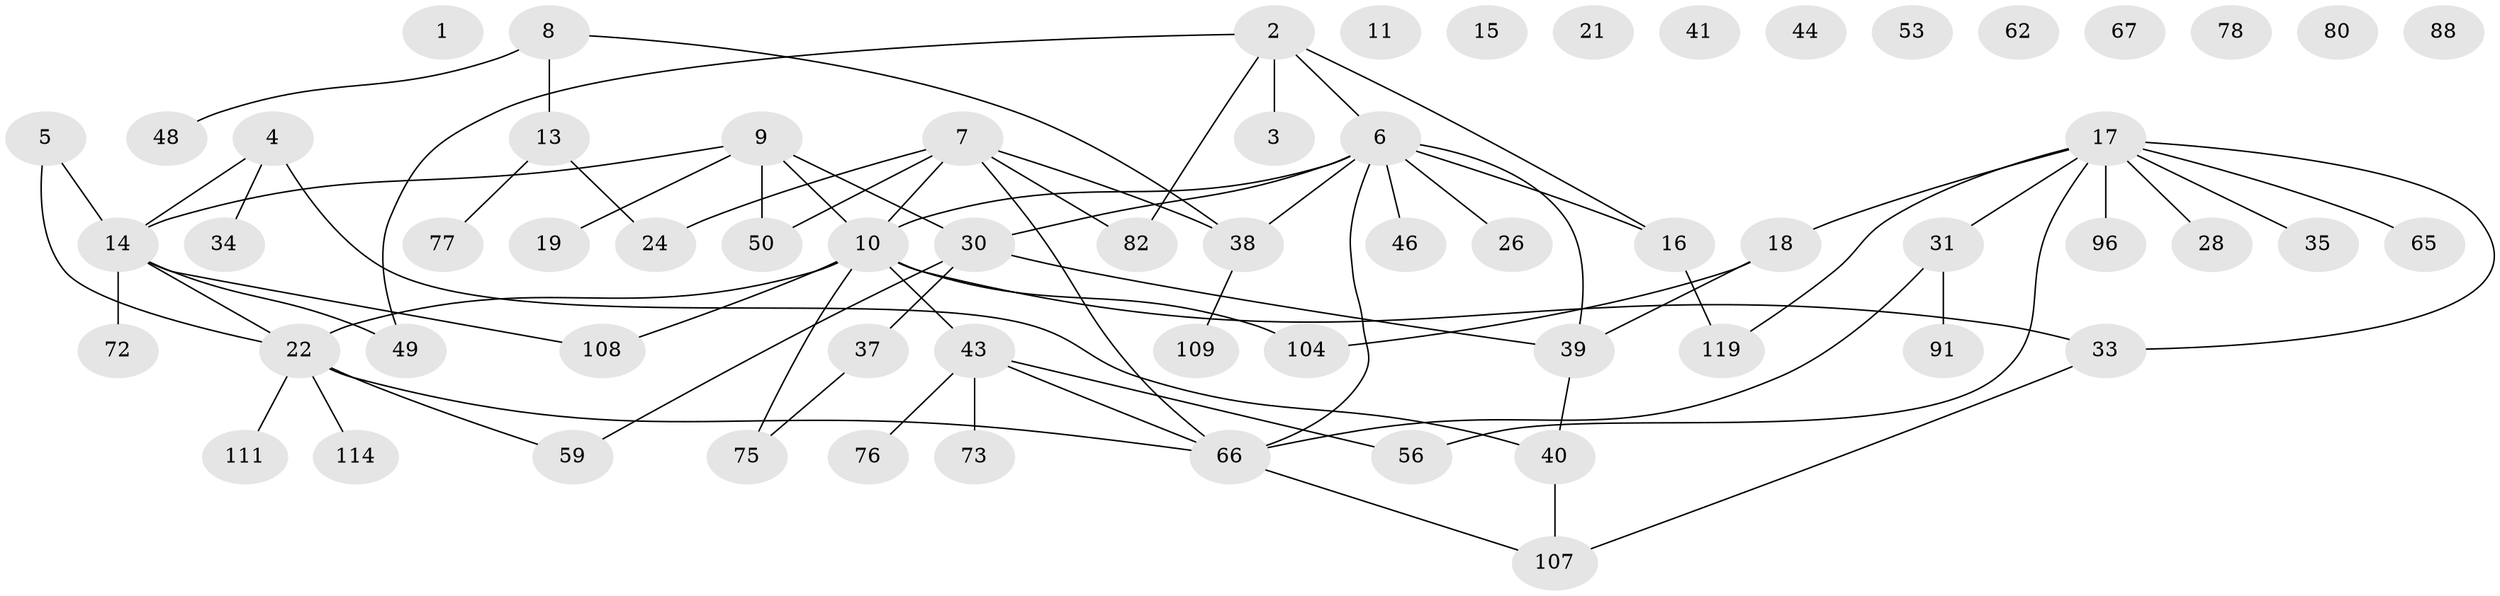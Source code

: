 // original degree distribution, {0: 0.08333333333333333, 2: 0.225, 1: 0.2833333333333333, 4: 0.125, 3: 0.2, 5: 0.08333333333333333}
// Generated by graph-tools (version 1.1) at 2025/16/03/04/25 18:16:25]
// undirected, 64 vertices, 75 edges
graph export_dot {
graph [start="1"]
  node [color=gray90,style=filled];
  1;
  2 [super="+27+103"];
  3;
  4 [super="+36"];
  5 [super="+100"];
  6 [super="+23+32+81+92"];
  7 [super="+42+54+113"];
  8 [super="+25"];
  9 [super="+12+116+117"];
  10 [super="+69+83+85"];
  11;
  13 [super="+20+68"];
  14 [super="+94+95"];
  15 [super="+105"];
  16 [super="+51+98"];
  17 [super="+29+55+57+87"];
  18 [super="+106+115"];
  19;
  21;
  22 [super="+63+90+102"];
  24;
  26;
  28 [super="+74"];
  30 [super="+52+61"];
  31 [super="+71+79+97+101"];
  33 [super="+60"];
  34;
  35;
  37 [super="+45"];
  38 [super="+64"];
  39 [super="+84"];
  40 [super="+93"];
  41;
  43 [super="+47+110"];
  44;
  46 [super="+58+86"];
  48;
  49;
  50;
  53;
  56;
  59;
  62;
  65;
  66 [super="+70+99+112+120"];
  67;
  72;
  73;
  75;
  76;
  77;
  78;
  80 [super="+89"];
  82;
  88;
  91;
  96;
  104;
  107 [super="+118"];
  108;
  109;
  111;
  114;
  119;
  2 -- 16;
  2 -- 3;
  2 -- 49;
  2 -- 82;
  2 -- 6;
  4 -- 40;
  4 -- 34;
  4 -- 14;
  5 -- 14;
  5 -- 22;
  6 -- 30;
  6 -- 46;
  6 -- 26;
  6 -- 10;
  6 -- 16;
  6 -- 38;
  6 -- 39;
  6 -- 66;
  7 -- 82;
  7 -- 38;
  7 -- 50;
  7 -- 24;
  7 -- 10;
  7 -- 66;
  8 -- 48;
  8 -- 13;
  8 -- 38;
  9 -- 50;
  9 -- 19;
  9 -- 10;
  9 -- 14;
  9 -- 30;
  10 -- 33;
  10 -- 108;
  10 -- 22 [weight=2];
  10 -- 104;
  10 -- 75;
  10 -- 43;
  13 -- 77;
  13 -- 24;
  14 -- 22;
  14 -- 108;
  14 -- 72;
  14 -- 49;
  16 -- 119;
  17 -- 119;
  17 -- 33;
  17 -- 56;
  17 -- 18;
  17 -- 35;
  17 -- 65;
  17 -- 96;
  17 -- 28;
  17 -- 31;
  18 -- 104;
  18 -- 39;
  22 -- 111;
  22 -- 59;
  22 -- 114;
  22 -- 66;
  30 -- 59;
  30 -- 37;
  30 -- 39;
  31 -- 91;
  31 -- 66;
  33 -- 107;
  37 -- 75;
  38 -- 109;
  39 -- 40;
  40 -- 107;
  43 -- 56;
  43 -- 73 [weight=2];
  43 -- 76;
  43 -- 66;
  66 -- 107;
}
